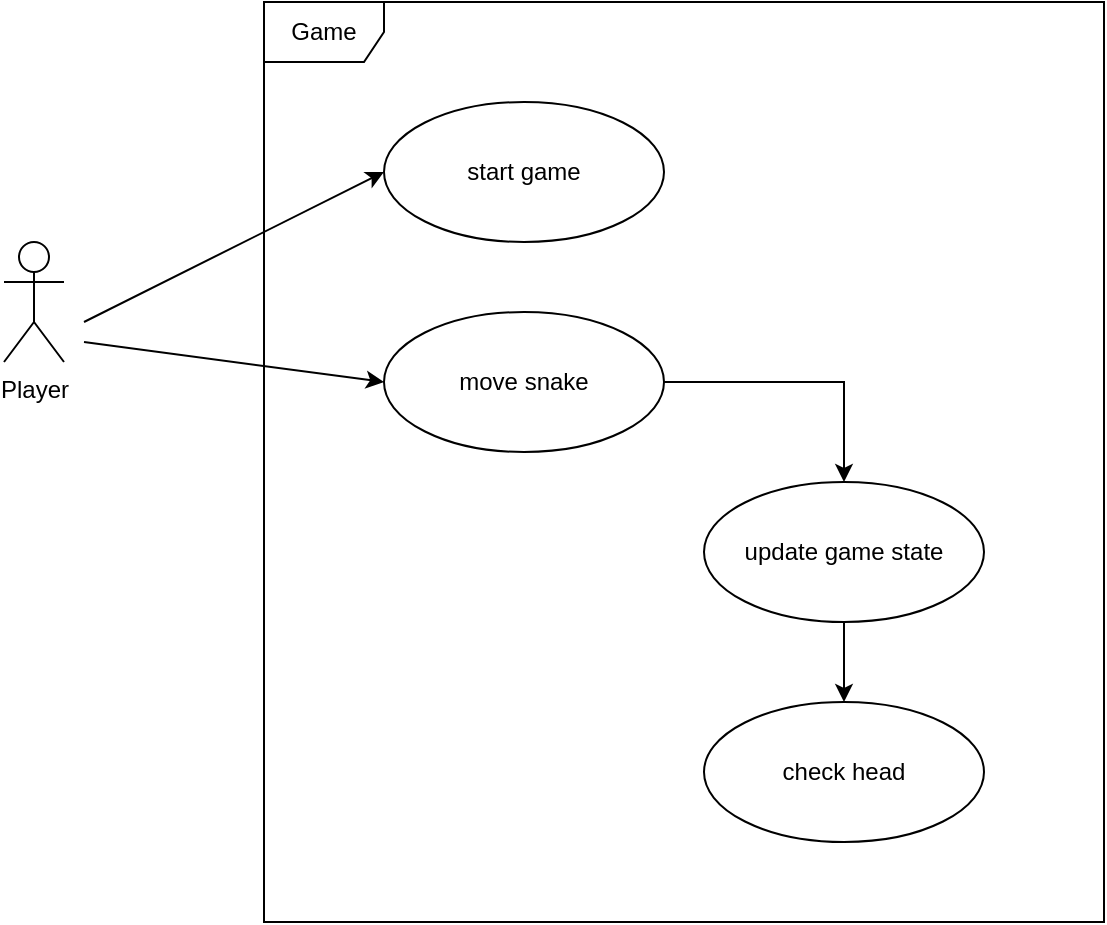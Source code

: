 <mxfile version="28.2.8">
  <diagram name="Page-1" id="VZLWJxQgsVBzH_rjuAjI">
    <mxGraphModel dx="1253" dy="676" grid="1" gridSize="10" guides="1" tooltips="1" connect="1" arrows="1" fold="1" page="1" pageScale="1" pageWidth="850" pageHeight="1100" math="0" shadow="0">
      <root>
        <mxCell id="0" />
        <mxCell id="1" parent="0" />
        <mxCell id="tuxfP5Swf-Po2t3ABIqW-1" value="&lt;div&gt;Player&lt;/div&gt;" style="shape=umlActor;verticalLabelPosition=bottom;verticalAlign=top;html=1;outlineConnect=0;" vertex="1" parent="1">
          <mxGeometry x="140" y="480" width="30" height="60" as="geometry" />
        </mxCell>
        <mxCell id="tuxfP5Swf-Po2t3ABIqW-2" value="Game" style="shape=umlFrame;whiteSpace=wrap;html=1;pointerEvents=0;" vertex="1" parent="1">
          <mxGeometry x="270" y="360" width="420" height="460" as="geometry" />
        </mxCell>
        <mxCell id="tuxfP5Swf-Po2t3ABIqW-3" value="start game" style="ellipse;whiteSpace=wrap;html=1;" vertex="1" parent="1">
          <mxGeometry x="330" y="410" width="140" height="70" as="geometry" />
        </mxCell>
        <mxCell id="tuxfP5Swf-Po2t3ABIqW-9" style="edgeStyle=orthogonalEdgeStyle;rounded=0;orthogonalLoop=1;jettySize=auto;html=1;exitX=1;exitY=0.5;exitDx=0;exitDy=0;entryX=0.5;entryY=0;entryDx=0;entryDy=0;" edge="1" parent="1" source="tuxfP5Swf-Po2t3ABIqW-4" target="tuxfP5Swf-Po2t3ABIqW-5">
          <mxGeometry relative="1" as="geometry" />
        </mxCell>
        <mxCell id="tuxfP5Swf-Po2t3ABIqW-4" value="&lt;div&gt;move snake&lt;br&gt;&lt;/div&gt;" style="ellipse;whiteSpace=wrap;html=1;" vertex="1" parent="1">
          <mxGeometry x="330" y="515" width="140" height="70" as="geometry" />
        </mxCell>
        <mxCell id="tuxfP5Swf-Po2t3ABIqW-7" value="" style="edgeStyle=orthogonalEdgeStyle;rounded=0;orthogonalLoop=1;jettySize=auto;html=1;" edge="1" parent="1" source="tuxfP5Swf-Po2t3ABIqW-5" target="tuxfP5Swf-Po2t3ABIqW-6">
          <mxGeometry relative="1" as="geometry" />
        </mxCell>
        <mxCell id="tuxfP5Swf-Po2t3ABIqW-5" value="update game state" style="ellipse;whiteSpace=wrap;html=1;" vertex="1" parent="1">
          <mxGeometry x="490" y="600" width="140" height="70" as="geometry" />
        </mxCell>
        <mxCell id="tuxfP5Swf-Po2t3ABIqW-6" value="check head" style="ellipse;whiteSpace=wrap;html=1;" vertex="1" parent="1">
          <mxGeometry x="490" y="710" width="140" height="70" as="geometry" />
        </mxCell>
        <mxCell id="tuxfP5Swf-Po2t3ABIqW-10" value="" style="endArrow=classic;html=1;rounded=0;entryX=0;entryY=0.5;entryDx=0;entryDy=0;" edge="1" parent="1" target="tuxfP5Swf-Po2t3ABIqW-3">
          <mxGeometry width="50" height="50" relative="1" as="geometry">
            <mxPoint x="180" y="520" as="sourcePoint" />
            <mxPoint x="230" y="470" as="targetPoint" />
          </mxGeometry>
        </mxCell>
        <mxCell id="tuxfP5Swf-Po2t3ABIqW-11" value="" style="endArrow=classic;html=1;rounded=0;entryX=0;entryY=0.5;entryDx=0;entryDy=0;" edge="1" parent="1" target="tuxfP5Swf-Po2t3ABIqW-4">
          <mxGeometry width="50" height="50" relative="1" as="geometry">
            <mxPoint x="180" y="530" as="sourcePoint" />
            <mxPoint x="280" y="510" as="targetPoint" />
          </mxGeometry>
        </mxCell>
      </root>
    </mxGraphModel>
  </diagram>
</mxfile>
